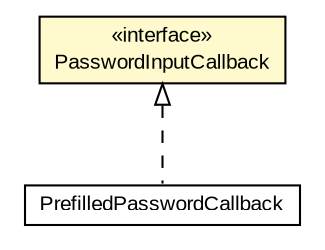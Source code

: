 #!/usr/local/bin/dot
#
# Class diagram 
# Generated by UMLGraph version R5_6-24-gf6e263 (http://www.umlgraph.org/)
#

digraph G {
	edge [fontname="arial",fontsize=10,labelfontname="arial",labelfontsize=10];
	node [fontname="arial",fontsize=10,shape=plaintext];
	nodesep=0.25;
	ranksep=0.5;
	// eu.europa.esig.dss.token.PrefilledPasswordCallback
	c488870 [label=<<table title="eu.europa.esig.dss.token.PrefilledPasswordCallback" border="0" cellborder="1" cellspacing="0" cellpadding="2" port="p" href="./PrefilledPasswordCallback.html">
		<tr><td><table border="0" cellspacing="0" cellpadding="1">
<tr><td align="center" balign="center"> PrefilledPasswordCallback </td></tr>
		</table></td></tr>
		</table>>, URL="./PrefilledPasswordCallback.html", fontname="arial", fontcolor="black", fontsize=10.0];
	// eu.europa.esig.dss.token.PasswordInputCallback
	c488871 [label=<<table title="eu.europa.esig.dss.token.PasswordInputCallback" border="0" cellborder="1" cellspacing="0" cellpadding="2" port="p" bgcolor="lemonChiffon" href="./PasswordInputCallback.html">
		<tr><td><table border="0" cellspacing="0" cellpadding="1">
<tr><td align="center" balign="center"> &#171;interface&#187; </td></tr>
<tr><td align="center" balign="center"> PasswordInputCallback </td></tr>
		</table></td></tr>
		</table>>, URL="./PasswordInputCallback.html", fontname="arial", fontcolor="black", fontsize=10.0];
	//eu.europa.esig.dss.token.PrefilledPasswordCallback implements eu.europa.esig.dss.token.PasswordInputCallback
	c488871:p -> c488870:p [dir=back,arrowtail=empty,style=dashed];
}

